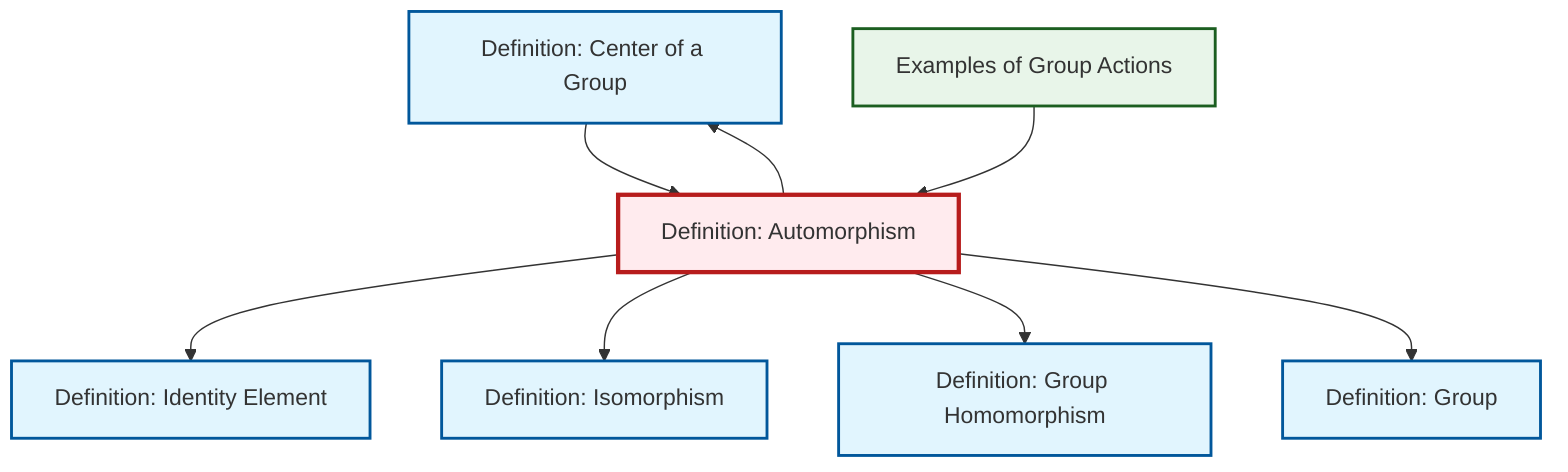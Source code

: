 graph TD
    classDef definition fill:#e1f5fe,stroke:#01579b,stroke-width:2px
    classDef theorem fill:#f3e5f5,stroke:#4a148c,stroke-width:2px
    classDef axiom fill:#fff3e0,stroke:#e65100,stroke-width:2px
    classDef example fill:#e8f5e9,stroke:#1b5e20,stroke-width:2px
    classDef current fill:#ffebee,stroke:#b71c1c,stroke-width:3px
    def-center-of-group["Definition: Center of a Group"]:::definition
    ex-group-action-examples["Examples of Group Actions"]:::example
    def-automorphism["Definition: Automorphism"]:::definition
    def-group["Definition: Group"]:::definition
    def-homomorphism["Definition: Group Homomorphism"]:::definition
    def-identity-element["Definition: Identity Element"]:::definition
    def-isomorphism["Definition: Isomorphism"]:::definition
    def-automorphism --> def-identity-element
    def-center-of-group --> def-automorphism
    ex-group-action-examples --> def-automorphism
    def-automorphism --> def-isomorphism
    def-automorphism --> def-homomorphism
    def-automorphism --> def-center-of-group
    def-automorphism --> def-group
    class def-automorphism current